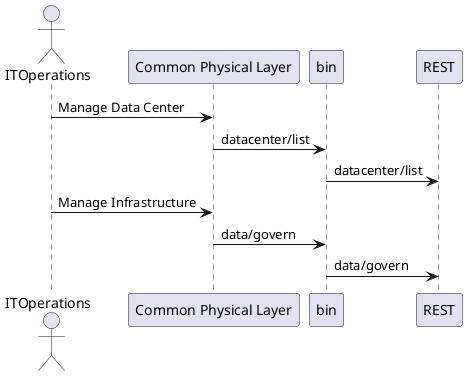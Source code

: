 @startuml

actor "ITOperations" as itops




itops -> "Common Physical Layer": Manage Data Center
"Common Physical Layer" -> bin: datacenter/list
bin -> REST: datacenter/list

itops -> "Common Physical Layer": Manage Infrastructure
"Common Physical Layer" -> bin: data/govern
bin -> REST: data/govern


@enduml
